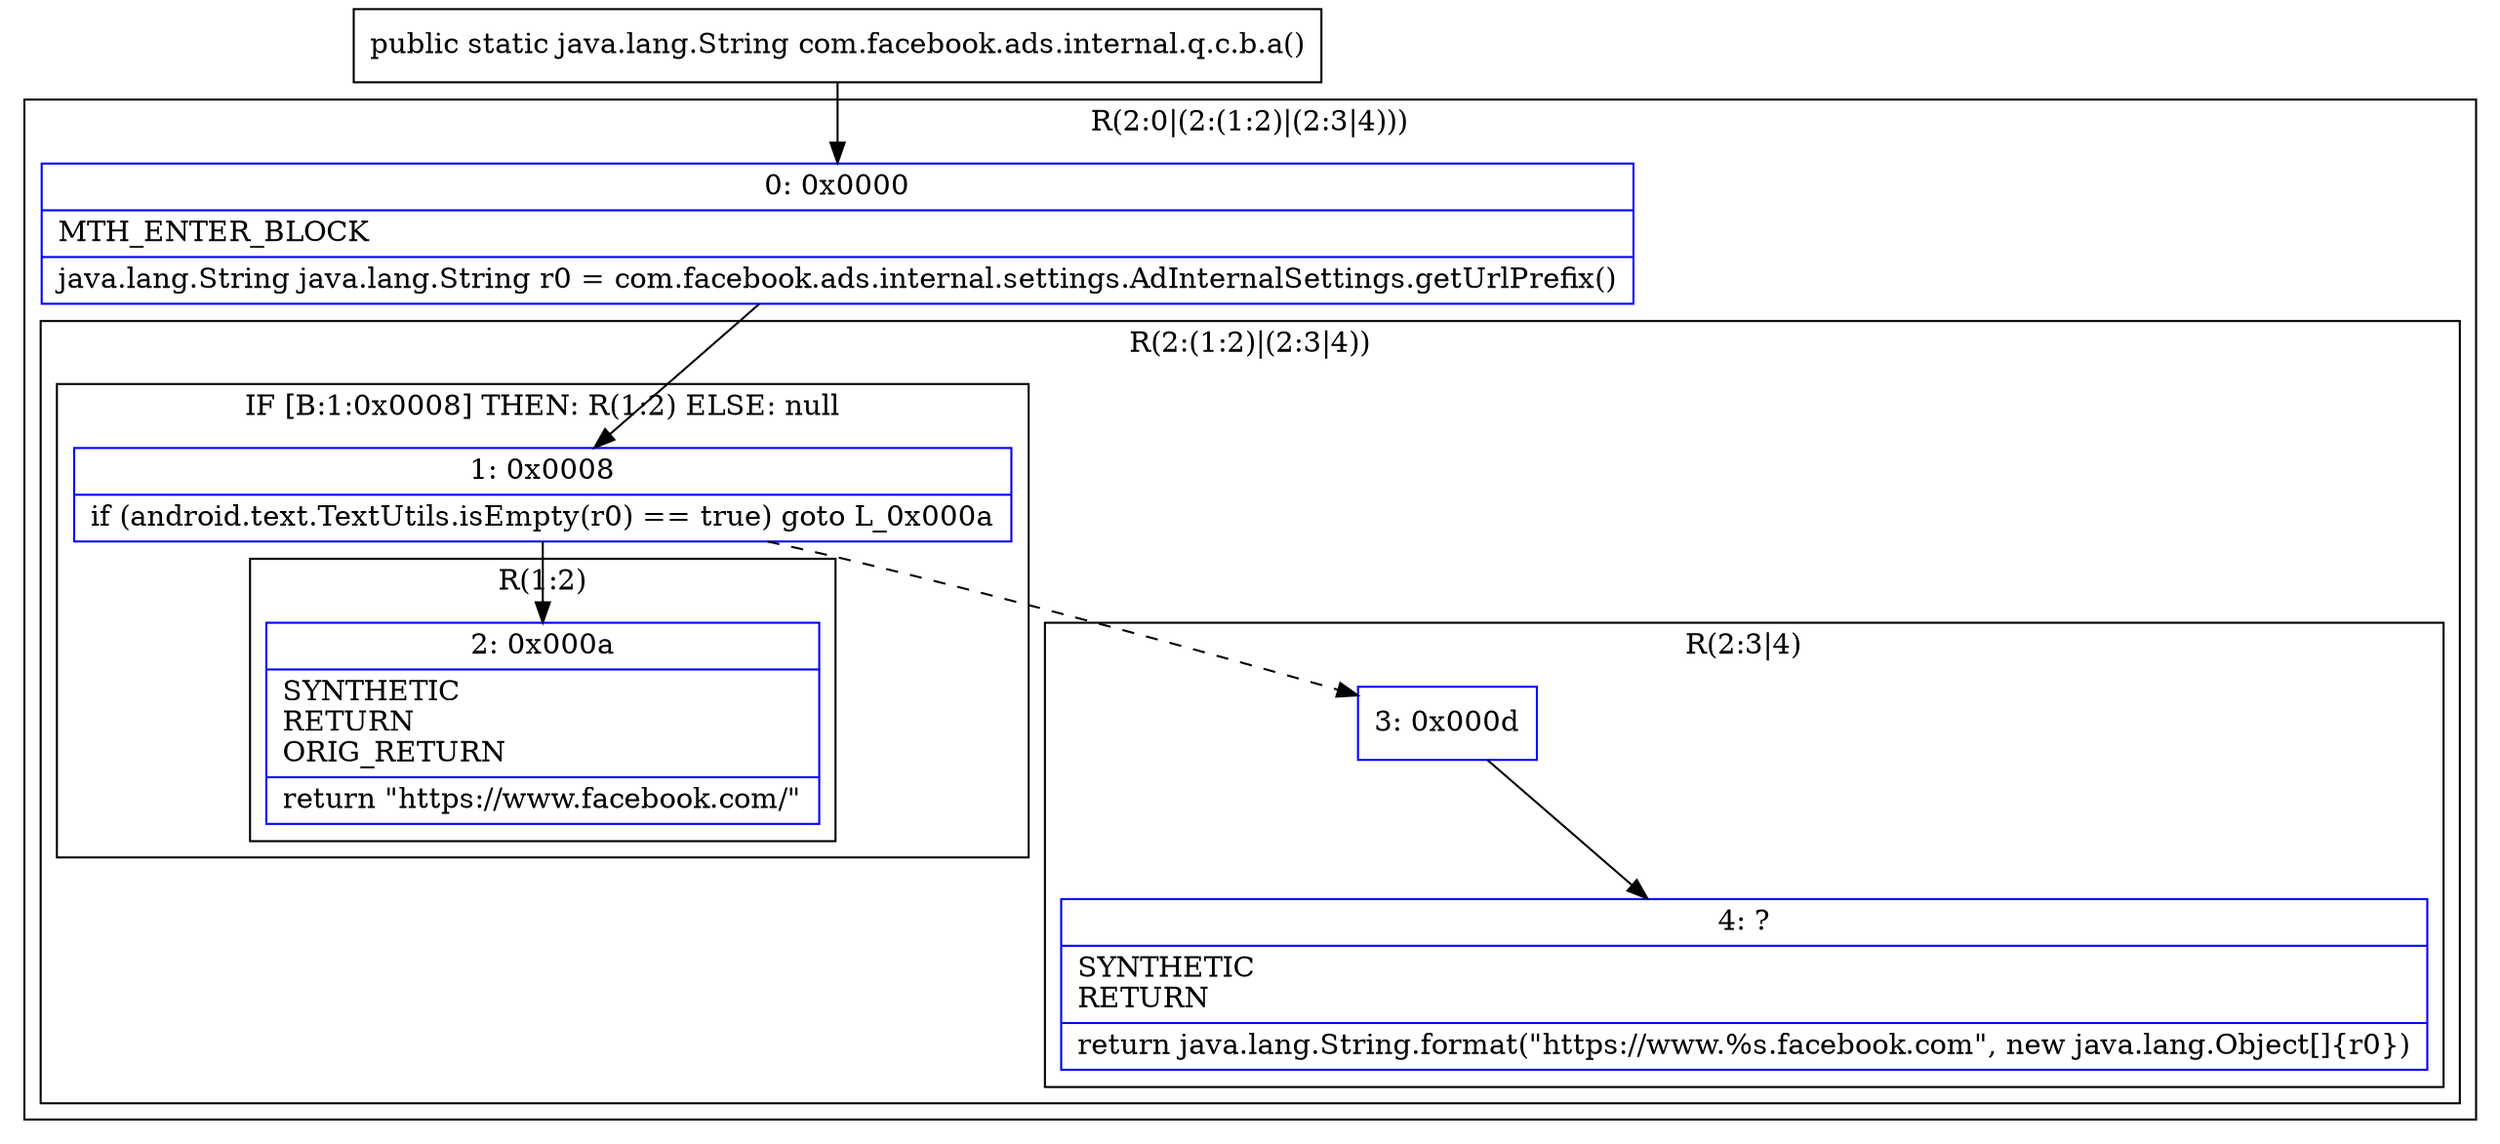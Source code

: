 digraph "CFG forcom.facebook.ads.internal.q.c.b.a()Ljava\/lang\/String;" {
subgraph cluster_Region_741259292 {
label = "R(2:0|(2:(1:2)|(2:3|4)))";
node [shape=record,color=blue];
Node_0 [shape=record,label="{0\:\ 0x0000|MTH_ENTER_BLOCK\l|java.lang.String java.lang.String r0 = com.facebook.ads.internal.settings.AdInternalSettings.getUrlPrefix()\l}"];
subgraph cluster_Region_1382596008 {
label = "R(2:(1:2)|(2:3|4))";
node [shape=record,color=blue];
subgraph cluster_IfRegion_1769663753 {
label = "IF [B:1:0x0008] THEN: R(1:2) ELSE: null";
node [shape=record,color=blue];
Node_1 [shape=record,label="{1\:\ 0x0008|if (android.text.TextUtils.isEmpty(r0) == true) goto L_0x000a\l}"];
subgraph cluster_Region_736046068 {
label = "R(1:2)";
node [shape=record,color=blue];
Node_2 [shape=record,label="{2\:\ 0x000a|SYNTHETIC\lRETURN\lORIG_RETURN\l|return \"https:\/\/www.facebook.com\/\"\l}"];
}
}
subgraph cluster_Region_801090218 {
label = "R(2:3|4)";
node [shape=record,color=blue];
Node_3 [shape=record,label="{3\:\ 0x000d}"];
Node_4 [shape=record,label="{4\:\ ?|SYNTHETIC\lRETURN\l|return java.lang.String.format(\"https:\/\/www.%s.facebook.com\", new java.lang.Object[]\{r0\})\l}"];
}
}
}
MethodNode[shape=record,label="{public static java.lang.String com.facebook.ads.internal.q.c.b.a() }"];
MethodNode -> Node_0;
Node_0 -> Node_1;
Node_1 -> Node_2;
Node_1 -> Node_3[style=dashed];
Node_3 -> Node_4;
}

